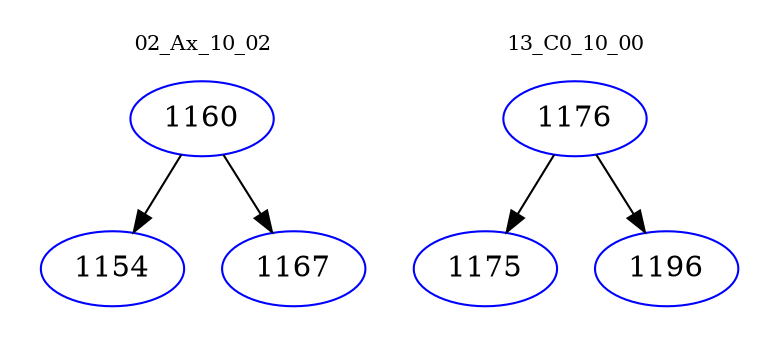 digraph{
subgraph cluster_0 {
color = white
label = "02_Ax_10_02";
fontsize=10;
T0_1160 [label="1160", color="blue"]
T0_1160 -> T0_1154 [color="black"]
T0_1154 [label="1154", color="blue"]
T0_1160 -> T0_1167 [color="black"]
T0_1167 [label="1167", color="blue"]
}
subgraph cluster_1 {
color = white
label = "13_C0_10_00";
fontsize=10;
T1_1176 [label="1176", color="blue"]
T1_1176 -> T1_1175 [color="black"]
T1_1175 [label="1175", color="blue"]
T1_1176 -> T1_1196 [color="black"]
T1_1196 [label="1196", color="blue"]
}
}
